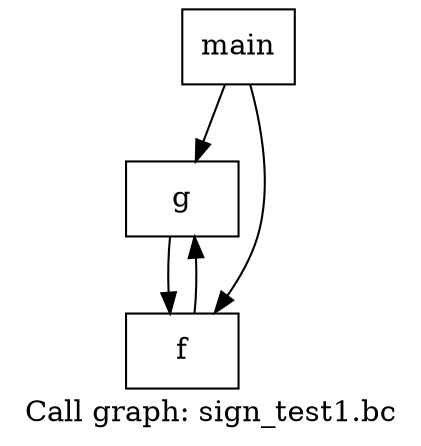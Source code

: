 digraph "Call graph: sign_test1.bc" {
	label="Call graph: sign_test1.bc";

	Node0x7f855fd10000 [shape=record,label="{g}"];
	Node0x7f855fd10000 -> Node0x7f855fd10090;
	Node0x7f855fd10090 [shape=record,label="{f}"];
	Node0x7f855fd10090 -> Node0x7f855fd10000;
	Node0x7f855fd10170 [shape=record,label="{main}"];
	Node0x7f855fd10170 -> Node0x7f855fd10090;
	Node0x7f855fd10170 -> Node0x7f855fd10000;
}
